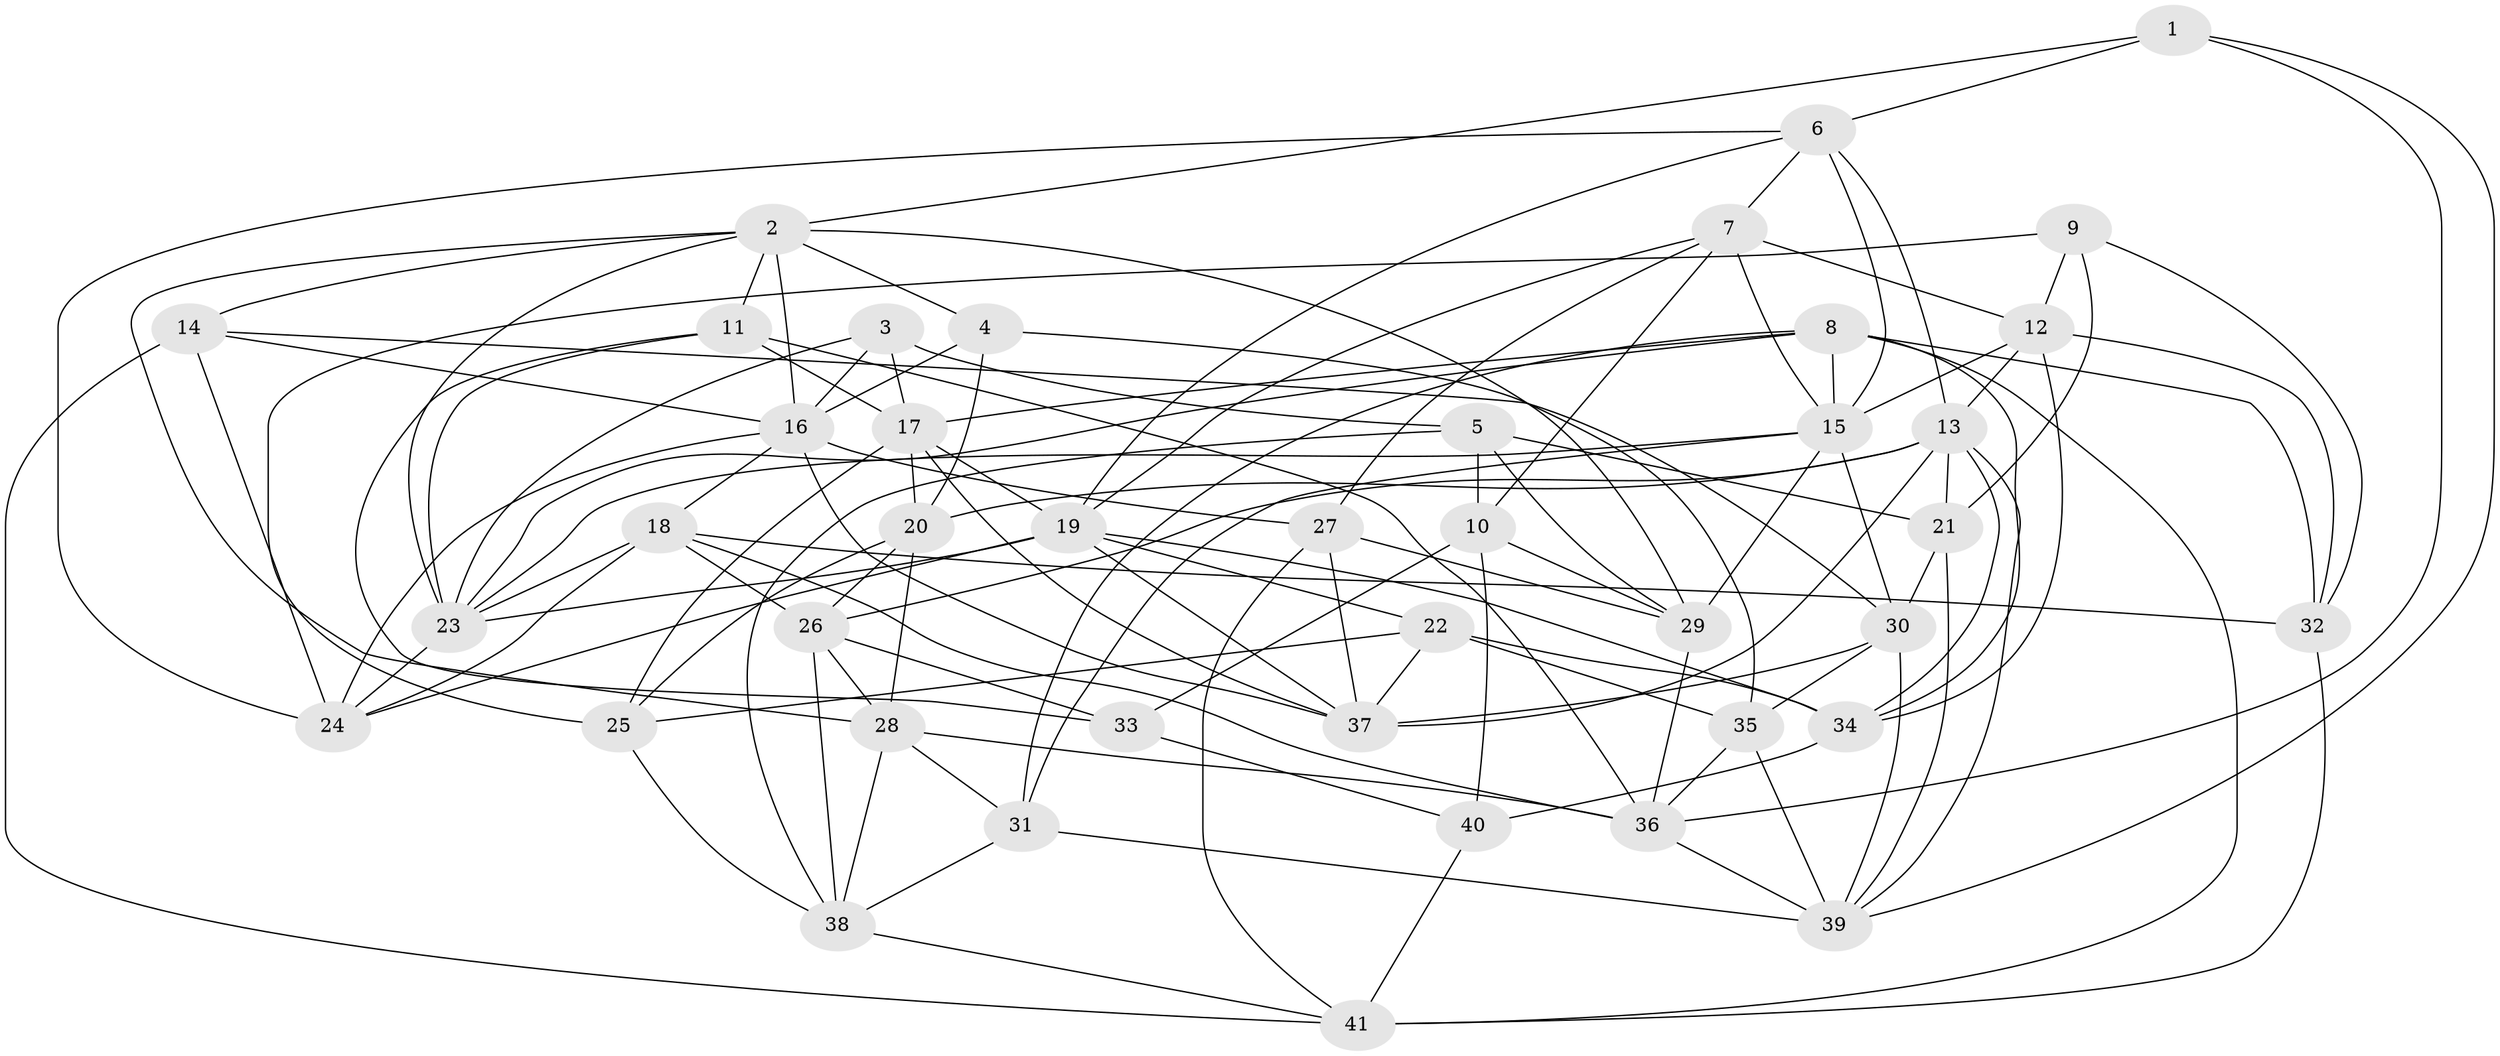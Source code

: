 // original degree distribution, {4: 1.0}
// Generated by graph-tools (version 1.1) at 2025/38/03/04/25 23:38:16]
// undirected, 41 vertices, 120 edges
graph export_dot {
  node [color=gray90,style=filled];
  1;
  2;
  3;
  4;
  5;
  6;
  7;
  8;
  9;
  10;
  11;
  12;
  13;
  14;
  15;
  16;
  17;
  18;
  19;
  20;
  21;
  22;
  23;
  24;
  25;
  26;
  27;
  28;
  29;
  30;
  31;
  32;
  33;
  34;
  35;
  36;
  37;
  38;
  39;
  40;
  41;
  1 -- 2 [weight=1.0];
  1 -- 6 [weight=1.0];
  1 -- 36 [weight=1.0];
  1 -- 39 [weight=1.0];
  2 -- 4 [weight=1.0];
  2 -- 11 [weight=1.0];
  2 -- 14 [weight=1.0];
  2 -- 16 [weight=1.0];
  2 -- 23 [weight=1.0];
  2 -- 28 [weight=1.0];
  2 -- 29 [weight=1.0];
  3 -- 5 [weight=1.0];
  3 -- 16 [weight=1.0];
  3 -- 17 [weight=1.0];
  3 -- 23 [weight=1.0];
  4 -- 16 [weight=1.0];
  4 -- 20 [weight=1.0];
  4 -- 35 [weight=1.0];
  5 -- 10 [weight=2.0];
  5 -- 21 [weight=1.0];
  5 -- 29 [weight=1.0];
  5 -- 38 [weight=1.0];
  6 -- 7 [weight=1.0];
  6 -- 13 [weight=1.0];
  6 -- 15 [weight=1.0];
  6 -- 19 [weight=1.0];
  6 -- 24 [weight=1.0];
  7 -- 10 [weight=1.0];
  7 -- 12 [weight=1.0];
  7 -- 15 [weight=1.0];
  7 -- 19 [weight=1.0];
  7 -- 27 [weight=1.0];
  8 -- 15 [weight=1.0];
  8 -- 17 [weight=2.0];
  8 -- 23 [weight=1.0];
  8 -- 31 [weight=1.0];
  8 -- 32 [weight=1.0];
  8 -- 34 [weight=1.0];
  8 -- 41 [weight=1.0];
  9 -- 12 [weight=1.0];
  9 -- 21 [weight=2.0];
  9 -- 25 [weight=2.0];
  9 -- 32 [weight=1.0];
  10 -- 29 [weight=1.0];
  10 -- 33 [weight=1.0];
  10 -- 40 [weight=1.0];
  11 -- 17 [weight=1.0];
  11 -- 23 [weight=1.0];
  11 -- 33 [weight=1.0];
  11 -- 36 [weight=2.0];
  12 -- 13 [weight=1.0];
  12 -- 15 [weight=1.0];
  12 -- 32 [weight=1.0];
  12 -- 34 [weight=1.0];
  13 -- 20 [weight=1.0];
  13 -- 21 [weight=1.0];
  13 -- 26 [weight=1.0];
  13 -- 34 [weight=1.0];
  13 -- 37 [weight=1.0];
  13 -- 39 [weight=1.0];
  14 -- 16 [weight=1.0];
  14 -- 24 [weight=1.0];
  14 -- 30 [weight=1.0];
  14 -- 41 [weight=2.0];
  15 -- 23 [weight=1.0];
  15 -- 29 [weight=1.0];
  15 -- 30 [weight=1.0];
  15 -- 31 [weight=1.0];
  16 -- 18 [weight=1.0];
  16 -- 24 [weight=1.0];
  16 -- 27 [weight=1.0];
  16 -- 37 [weight=1.0];
  17 -- 19 [weight=1.0];
  17 -- 20 [weight=1.0];
  17 -- 25 [weight=1.0];
  17 -- 37 [weight=1.0];
  18 -- 23 [weight=1.0];
  18 -- 24 [weight=1.0];
  18 -- 26 [weight=1.0];
  18 -- 32 [weight=1.0];
  18 -- 36 [weight=1.0];
  19 -- 22 [weight=1.0];
  19 -- 23 [weight=1.0];
  19 -- 24 [weight=1.0];
  19 -- 34 [weight=1.0];
  19 -- 37 [weight=1.0];
  20 -- 25 [weight=1.0];
  20 -- 26 [weight=1.0];
  20 -- 28 [weight=1.0];
  21 -- 30 [weight=1.0];
  21 -- 39 [weight=1.0];
  22 -- 25 [weight=1.0];
  22 -- 34 [weight=1.0];
  22 -- 35 [weight=2.0];
  22 -- 37 [weight=1.0];
  23 -- 24 [weight=1.0];
  25 -- 38 [weight=1.0];
  26 -- 28 [weight=1.0];
  26 -- 33 [weight=3.0];
  26 -- 38 [weight=1.0];
  27 -- 29 [weight=1.0];
  27 -- 37 [weight=2.0];
  27 -- 41 [weight=1.0];
  28 -- 31 [weight=1.0];
  28 -- 36 [weight=1.0];
  28 -- 38 [weight=1.0];
  29 -- 36 [weight=1.0];
  30 -- 35 [weight=1.0];
  30 -- 37 [weight=1.0];
  30 -- 39 [weight=1.0];
  31 -- 38 [weight=1.0];
  31 -- 39 [weight=2.0];
  32 -- 41 [weight=2.0];
  33 -- 40 [weight=1.0];
  34 -- 40 [weight=1.0];
  35 -- 36 [weight=1.0];
  35 -- 39 [weight=1.0];
  36 -- 39 [weight=1.0];
  38 -- 41 [weight=1.0];
  40 -- 41 [weight=1.0];
}
